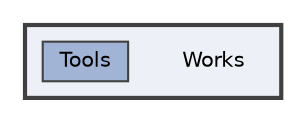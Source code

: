 digraph "/Users/jonathan/Works"
{
 // LATEX_PDF_SIZE
  bgcolor="transparent";
  edge [fontname=Helvetica,fontsize=10,labelfontname=Helvetica,labelfontsize=10];
  node [fontname=Helvetica,fontsize=10,shape=box,height=0.2,width=0.4];
  compound=true
  subgraph clusterdir_30bc040efed71989bc3dc916ba0f1703 {
    graph [ bgcolor="#edf0f7", pencolor="grey25", label="", fontname=Helvetica,fontsize=10 style="filled,bold", URL="dir_30bc040efed71989bc3dc916ba0f1703.html",tooltip=""]
    dir_30bc040efed71989bc3dc916ba0f1703 [shape=plaintext, label="Works"];
  dir_3a056c1822f745c5d6316d7885c54afb [label="Tools", fillcolor="#a2b4d6", color="grey25", style="filled", URL="dir_3a056c1822f745c5d6316d7885c54afb.html",tooltip=""];
  }
}

